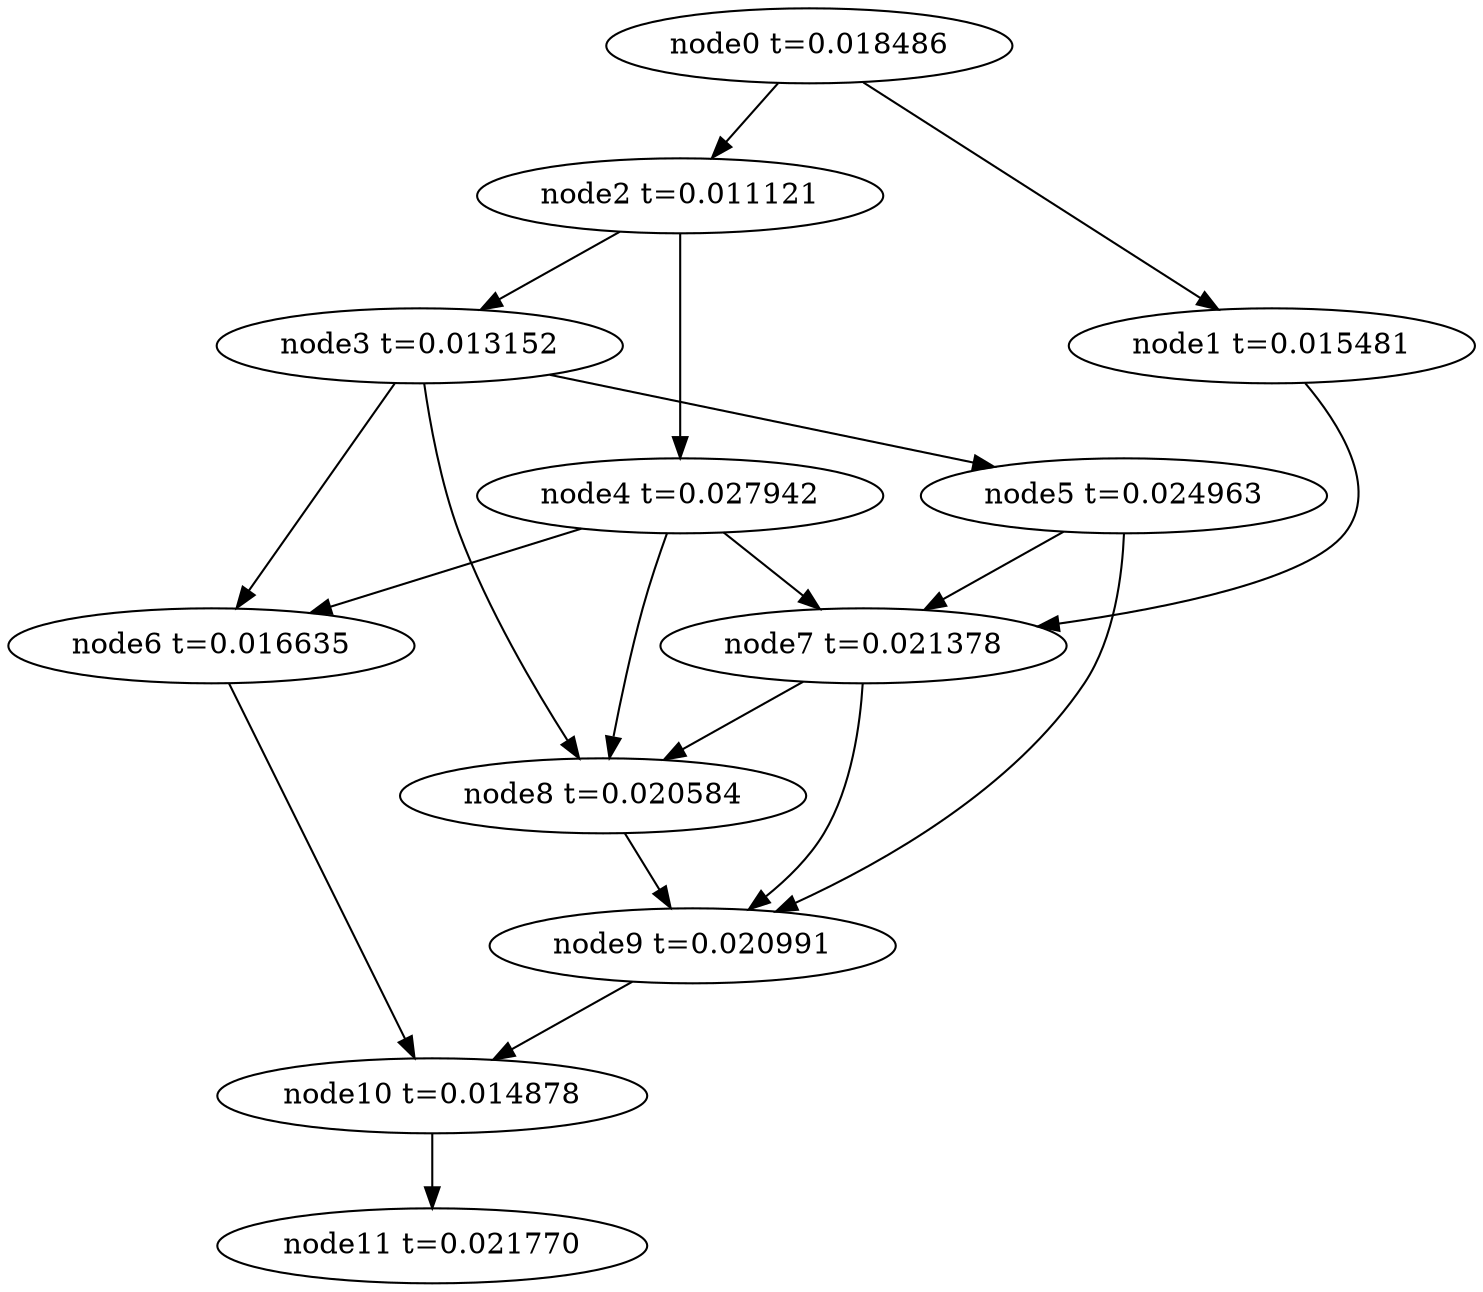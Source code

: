 digraph g{
	node11[label="node11 t=0.021770"]
	node10 -> node11
	node10[label="node10 t=0.014878"];
	node9 -> node10
	node9[label="node9 t=0.020991"];
	node8 -> node9
	node8[label="node8 t=0.020584"];
	node7 -> node9
	node7 -> node8
	node7[label="node7 t=0.021378"];
	node6 -> node10
	node6[label="node6 t=0.016635"];
	node5 -> node9
	node5 -> node7
	node5[label="node5 t=0.024963"];
	node4 -> node8
	node4 -> node7
	node4 -> node6
	node4[label="node4 t=0.027942"];
	node3 -> node8
	node3 -> node6
	node3 -> node5
	node3[label="node3 t=0.013152"];
	node2 -> node4
	node2 -> node3
	node2[label="node2 t=0.011121"];
	node1 -> node7
	node1[label="node1 t=0.015481"];
	node0 -> node2
	node0 -> node1
	node0[label="node0 t=0.018486"];
}
